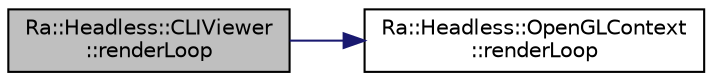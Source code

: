 digraph "Ra::Headless::CLIViewer::renderLoop"
{
 // INTERACTIVE_SVG=YES
 // LATEX_PDF_SIZE
  edge [fontname="Helvetica",fontsize="10",labelfontname="Helvetica",labelfontsize="10"];
  node [fontname="Helvetica",fontsize="10",shape=record];
  rankdir="LR";
  Node1 [label="Ra::Headless::CLIViewer\l::renderLoop",height=0.2,width=0.4,color="black", fillcolor="grey75", style="filled", fontcolor="black",tooltip=" "];
  Node1 -> Node2 [color="midnightblue",fontsize="10",style="solid",fontname="Helvetica"];
  Node2 [label="Ra::Headless::OpenGLContext\l::renderLoop",height=0.2,width=0.4,color="black", fillcolor="white", style="filled",URL="$group__window.html#gacb2445308d3450dc5242ee11274f9b92",tooltip="loop on events and execute the functor render after each event"];
}
